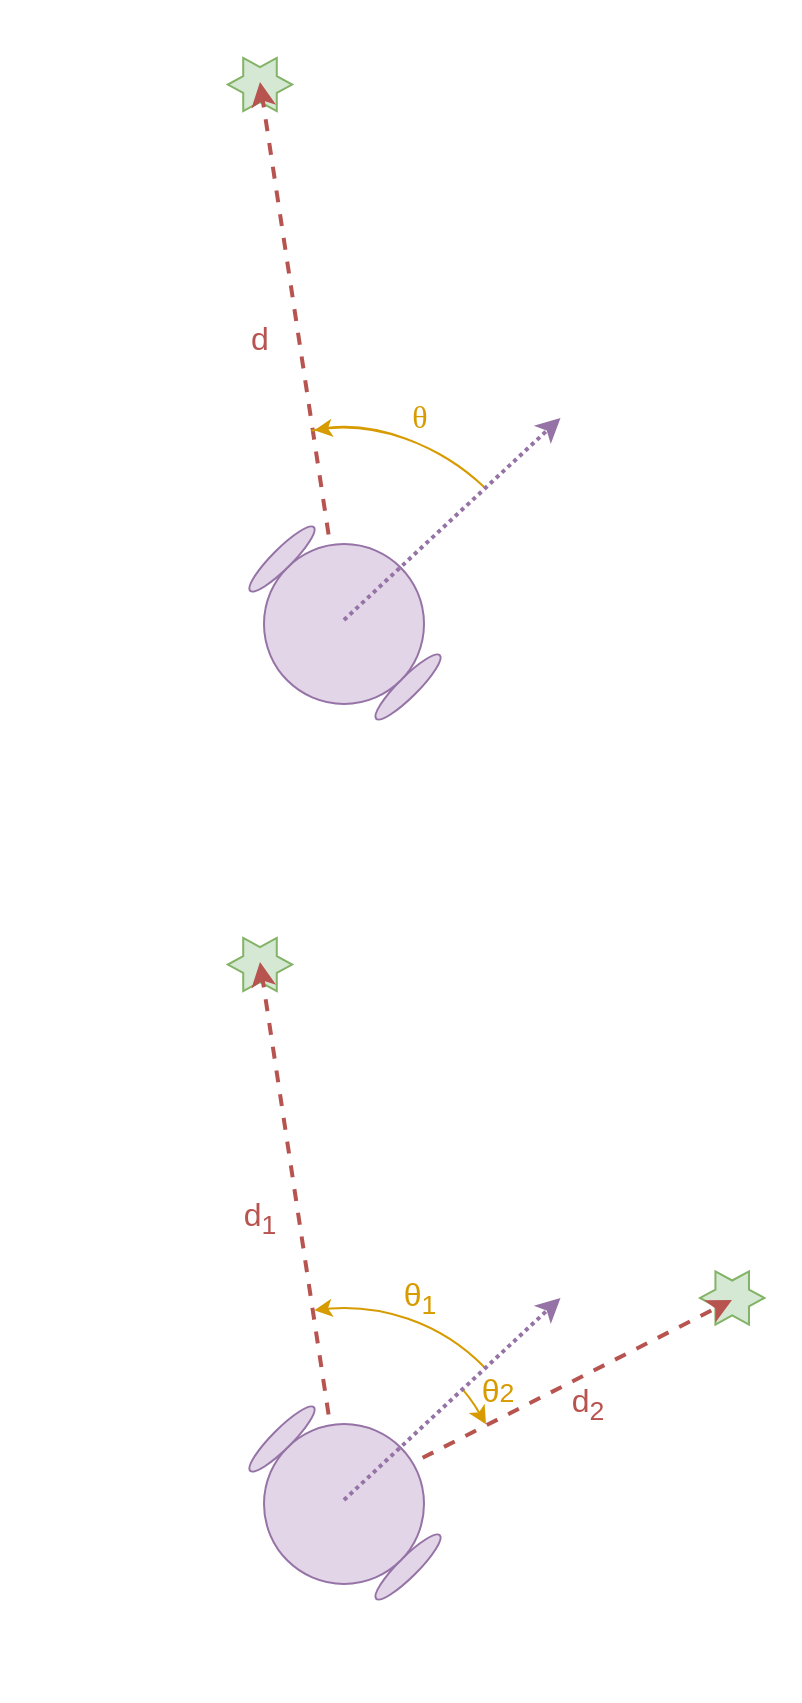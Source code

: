 <mxfile version="26.1.1">
  <diagram name="Page-1" id="iYsXMBY1wStBnRutnZC9">
    <mxGraphModel dx="1296" dy="755" grid="1" gridSize="10" guides="1" tooltips="1" connect="1" arrows="1" fold="1" page="1" pageScale="1" pageWidth="850" pageHeight="1100" math="0" shadow="0">
      <root>
        <mxCell id="0" />
        <mxCell id="1" parent="0" />
        <mxCell id="Ijn5KE8HHZ80fmaEsMWL-29" value="" style="rounded=0;whiteSpace=wrap;html=1;strokeColor=none;opacity=0;" vertex="1" parent="1">
          <mxGeometry x="120" y="639.72" width="400" height="399.72" as="geometry" />
        </mxCell>
        <mxCell id="Ijn5KE8HHZ80fmaEsMWL-25" value="" style="verticalLabelPosition=bottom;verticalAlign=top;html=1;shape=mxgraph.basic.arc;startAngle=0.133;endAngle=0.171;hachureGap=4;fontFamily=Architects Daughter;fontSource=https%3A%2F%2Ffonts.googleapis.com%2Fcss%3Ffamily%3DArchitects%2BDaughter;fillColor=#ffe6cc;strokeColor=#d79b00;" vertex="1" parent="1">
          <mxGeometry x="212" y="866.5" width="160" height="171" as="geometry" />
        </mxCell>
        <mxCell id="Ijn5KE8HHZ80fmaEsMWL-8" value="" style="verticalLabelPosition=bottom;verticalAlign=top;html=1;shape=mxgraph.basic.6_point_star;hachureGap=4;fontFamily=Architects Daughter;fontSource=https%3A%2F%2Ffonts.googleapis.com%2Fcss%3Ffamily%3DArchitects%2BDaughter;fillColor=#d5e8d4;strokeColor=#82b366;" vertex="1" parent="1">
          <mxGeometry x="470" y="835.716" width="32.2" height="26.562" as="geometry" />
        </mxCell>
        <mxCell id="Ijn5KE8HHZ80fmaEsMWL-16" value="" style="endArrow=classic;dashed=1;html=1;strokeWidth=2;rounded=0;hachureGap=4;fontFamily=Architects Daughter;fontSource=https%3A%2F%2Ffonts.googleapis.com%2Fcss%3Ffamily%3DArchitects%2BDaughter;fillColor=#f8cecc;strokeColor=#b85450;endFill=1;startArrow=classic;startFill=1;" edge="1" parent="1">
          <mxGeometry width="50" height="50" relative="1" as="geometry">
            <mxPoint x="291.91" y="949" as="sourcePoint" />
            <mxPoint x="486" y="850" as="targetPoint" />
          </mxGeometry>
        </mxCell>
        <mxCell id="Ijn5KE8HHZ80fmaEsMWL-2" value="" style="verticalLabelPosition=bottom;verticalAlign=top;html=1;shape=mxgraph.basic.6_point_star;hachureGap=4;fontFamily=Architects Daughter;fontSource=https%3A%2F%2Ffonts.googleapis.com%2Fcss%3Ffamily%3DArchitects%2BDaughter;fillColor=#d5e8d4;strokeColor=#82b366;" vertex="1" parent="1">
          <mxGeometry x="233.9" y="228.996" width="32.2" height="26.562" as="geometry" />
        </mxCell>
        <mxCell id="onmkA3iy_ubHsqIBHsDl-18" value="d" style="text;html=1;align=center;verticalAlign=middle;whiteSpace=wrap;rounded=0;fontFamily=Helvetica;fontColor=#B85450;fontSize=16;" parent="1" vertex="1">
          <mxGeometry x="240" y="359" width="20" height="20" as="geometry" />
        </mxCell>
        <mxCell id="onmkA3iy_ubHsqIBHsDl-19" value="θ" style="text;html=1;align=center;verticalAlign=middle;whiteSpace=wrap;rounded=0;fontFamily=Architects Daughter;fontSource=https%3A%2F%2Ffonts.googleapis.com%2Fcss%3Ffamily%3DArchitects%2BDaughter;fontColor=#D79B00;fontSize=16;" parent="1" vertex="1">
          <mxGeometry x="320" y="399" width="20" height="20" as="geometry" />
        </mxCell>
        <mxCell id="onmkA3iy_ubHsqIBHsDl-9" value="" style="endArrow=classic;dashed=1;html=1;strokeWidth=2;rounded=0;hachureGap=4;fontFamily=Architects Daughter;fontSource=https%3A%2F%2Ffonts.googleapis.com%2Fcss%3Ffamily%3DArchitects%2BDaughter;fillColor=#f8cecc;strokeColor=#b85450;endFill=1;startArrow=classic;startFill=1;" parent="1" edge="1">
          <mxGeometry width="50" height="50" relative="1" as="geometry">
            <mxPoint x="290.91" y="511" as="sourcePoint" />
            <mxPoint x="250.001" y="241.0" as="targetPoint" />
          </mxGeometry>
        </mxCell>
        <mxCell id="Ijn5KE8HHZ80fmaEsMWL-3" value="" style="group" vertex="1" connectable="0" parent="1">
          <mxGeometry x="194.001" y="408.94" width="206.249" height="201.06" as="geometry" />
        </mxCell>
        <mxCell id="onmkA3iy_ubHsqIBHsDl-16" value="" style="verticalLabelPosition=bottom;verticalAlign=top;html=1;shape=mxgraph.basic.arc;startAngle=0.974;endAngle=0.128;sketch=1;hachureGap=4;jiggle=2;curveFitting=1;fontFamily=Architects Daughter;fontSource=https%3A%2F%2Ffonts.googleapis.com%2Fcss%3Ffamily%3DArchitects%2BDaughter;fillColor=#ffe6cc;strokeColor=#d79b00;" parent="Ijn5KE8HHZ80fmaEsMWL-3" vertex="1">
          <mxGeometry y="5.06" width="196" height="196" as="geometry" />
        </mxCell>
        <mxCell id="onmkA3iy_ubHsqIBHsDl-2" value="" style="ellipse;whiteSpace=wrap;html=1;hachureGap=4;fontFamily=Architects Daughter;fontSource=https%3A%2F%2Ffonts.googleapis.com%2Fcss%3Ffamily%3DArchitects%2BDaughter;fillColor=#e1d5e7;strokeColor=#9673a6;rotation=45;" parent="Ijn5KE8HHZ80fmaEsMWL-3" vertex="1">
          <mxGeometry x="124.999" y="112.06" width="10" height="45" as="geometry" />
        </mxCell>
        <mxCell id="onmkA3iy_ubHsqIBHsDl-1" value="" style="ellipse;whiteSpace=wrap;html=1;aspect=fixed;hachureGap=4;fontFamily=Architects Daughter;fontSource=https%3A%2F%2Ffonts.googleapis.com%2Fcss%3Ffamily%3DArchitects%2BDaughter;fillColor=#e1d5e7;strokeColor=#9673a6;rotation=45;gradientColor=none;" parent="Ijn5KE8HHZ80fmaEsMWL-3" vertex="1">
          <mxGeometry x="57.999" y="63.06" width="80" height="80" as="geometry" />
        </mxCell>
        <mxCell id="onmkA3iy_ubHsqIBHsDl-3" value="" style="ellipse;whiteSpace=wrap;html=1;hachureGap=4;fontFamily=Architects Daughter;fontSource=https%3A%2F%2Ffonts.googleapis.com%2Fcss%3Ffamily%3DArchitects%2BDaughter;fillColor=#e1d5e7;strokeColor=#9673a6;rotation=45;" parent="Ijn5KE8HHZ80fmaEsMWL-3" vertex="1">
          <mxGeometry x="61.999" y="48.06" width="10" height="45" as="geometry" />
        </mxCell>
        <mxCell id="onmkA3iy_ubHsqIBHsDl-4" value="" style="endArrow=classic;html=1;rounded=0;hachureGap=4;fontFamily=Architects Daughter;fontSource=https%3A%2F%2Ffonts.googleapis.com%2Fcss%3Ffamily%3DArchitects%2BDaughter;dashed=1;fillColor=#e1d5e7;strokeColor=#9673a6;dashPattern=1 1;entryX=0.495;entryY=0.582;entryDx=0;entryDy=0;entryPerimeter=0;strokeWidth=2;" parent="Ijn5KE8HHZ80fmaEsMWL-3" edge="1">
          <mxGeometry width="50" height="50" relative="1" as="geometry">
            <mxPoint x="97.999" y="101.06" as="sourcePoint" />
            <mxPoint x="206.249" as="targetPoint" />
          </mxGeometry>
        </mxCell>
        <mxCell id="onmkA3iy_ubHsqIBHsDl-17" value="" style="endArrow=classic;html=1;rounded=0;hachureGap=4;fontFamily=Architects Daughter;fontSource=https%3A%2F%2Ffonts.googleapis.com%2Fcss%3Ffamily%3DArchitects%2BDaughter;entryX=0.424;entryY=0.006;entryDx=0;entryDy=0;entryPerimeter=0;exitX=0.46;exitY=0.001;exitDx=0;exitDy=0;exitPerimeter=0;fillColor=#ffe6cc;strokeColor=#d79b00;" parent="Ijn5KE8HHZ80fmaEsMWL-3" source="onmkA3iy_ubHsqIBHsDl-16" target="onmkA3iy_ubHsqIBHsDl-16" edge="1">
          <mxGeometry width="50" height="50" relative="1" as="geometry">
            <mxPoint x="95.452" y="3.058" as="sourcePoint" />
            <mxPoint x="80.556" y="6.39" as="targetPoint" />
          </mxGeometry>
        </mxCell>
        <mxCell id="Ijn5KE8HHZ80fmaEsMWL-4" value="" style="verticalLabelPosition=bottom;verticalAlign=top;html=1;shape=mxgraph.basic.6_point_star;hachureGap=4;fontFamily=Architects Daughter;fontSource=https%3A%2F%2Ffonts.googleapis.com%2Fcss%3Ffamily%3DArchitects%2BDaughter;fillColor=#d5e8d4;strokeColor=#82b366;" vertex="1" parent="1">
          <mxGeometry x="233.9" y="668.996" width="32.2" height="26.562" as="geometry" />
        </mxCell>
        <mxCell id="Ijn5KE8HHZ80fmaEsMWL-5" value="d&lt;sub&gt;1&lt;/sub&gt;" style="text;html=1;align=center;verticalAlign=middle;whiteSpace=wrap;rounded=0;fontFamily=Helvetica;fontColor=#B85450;fontSize=16;" vertex="1" parent="1">
          <mxGeometry x="240" y="799" width="20" height="20" as="geometry" />
        </mxCell>
        <mxCell id="Ijn5KE8HHZ80fmaEsMWL-6" value="θ&lt;sub&gt;1&lt;/sub&gt;" style="text;html=1;align=center;verticalAlign=middle;whiteSpace=wrap;rounded=0;fontFamily=Helvetica;fontColor=#D79B00;fontSize=16;" vertex="1" parent="1">
          <mxGeometry x="320" y="839" width="20" height="20" as="geometry" />
        </mxCell>
        <mxCell id="Ijn5KE8HHZ80fmaEsMWL-7" value="" style="endArrow=classic;dashed=1;html=1;strokeWidth=2;rounded=0;hachureGap=4;fontFamily=Architects Daughter;fontSource=https%3A%2F%2Ffonts.googleapis.com%2Fcss%3Ffamily%3DArchitects%2BDaughter;fillColor=#f8cecc;strokeColor=#b85450;endFill=1;startArrow=classic;startFill=1;" edge="1" parent="1">
          <mxGeometry width="50" height="50" relative="1" as="geometry">
            <mxPoint x="290.91" y="951" as="sourcePoint" />
            <mxPoint x="250.001" y="681.0" as="targetPoint" />
          </mxGeometry>
        </mxCell>
        <mxCell id="Ijn5KE8HHZ80fmaEsMWL-17" value="d&lt;sub&gt;2&lt;/sub&gt;" style="text;html=1;align=center;verticalAlign=middle;whiteSpace=wrap;rounded=0;fontFamily=Helvetica;fontColor=#B85450;fontSize=16;" vertex="1" parent="1">
          <mxGeometry x="404" y="892" width="20" height="20" as="geometry" />
        </mxCell>
        <mxCell id="Ijn5KE8HHZ80fmaEsMWL-10" value="" style="verticalLabelPosition=bottom;verticalAlign=top;html=1;shape=mxgraph.basic.arc;startAngle=0.978;endAngle=0.128;hachureGap=4;fontFamily=Architects Daughter;fontSource=https%3A%2F%2Ffonts.googleapis.com%2Fcss%3Ffamily%3DArchitects%2BDaughter;fillColor=#ffe6cc;strokeColor=#d79b00;" vertex="1" parent="1">
          <mxGeometry x="194.001" y="854" width="196" height="196" as="geometry" />
        </mxCell>
        <mxCell id="Ijn5KE8HHZ80fmaEsMWL-11" value="" style="ellipse;whiteSpace=wrap;html=1;hachureGap=4;fontFamily=Architects Daughter;fontSource=https%3A%2F%2Ffonts.googleapis.com%2Fcss%3Ffamily%3DArchitects%2BDaughter;fillColor=#e1d5e7;strokeColor=#9673a6;rotation=45;" vertex="1" parent="1">
          <mxGeometry x="319" y="961" width="10" height="45" as="geometry" />
        </mxCell>
        <mxCell id="Ijn5KE8HHZ80fmaEsMWL-12" value="" style="ellipse;whiteSpace=wrap;html=1;aspect=fixed;hachureGap=4;fontFamily=Architects Daughter;fontSource=https%3A%2F%2Ffonts.googleapis.com%2Fcss%3Ffamily%3DArchitects%2BDaughter;fillColor=#e1d5e7;strokeColor=#9673a6;rotation=45;gradientColor=none;" vertex="1" parent="1">
          <mxGeometry x="252" y="912" width="80" height="80" as="geometry" />
        </mxCell>
        <mxCell id="Ijn5KE8HHZ80fmaEsMWL-13" value="" style="ellipse;whiteSpace=wrap;html=1;hachureGap=4;fontFamily=Architects Daughter;fontSource=https%3A%2F%2Ffonts.googleapis.com%2Fcss%3Ffamily%3DArchitects%2BDaughter;fillColor=#e1d5e7;strokeColor=#9673a6;rotation=45;" vertex="1" parent="1">
          <mxGeometry x="256" y="897" width="10" height="45" as="geometry" />
        </mxCell>
        <mxCell id="Ijn5KE8HHZ80fmaEsMWL-14" value="" style="endArrow=classic;html=1;rounded=0;hachureGap=4;fontFamily=Architects Daughter;fontSource=https%3A%2F%2Ffonts.googleapis.com%2Fcss%3Ffamily%3DArchitects%2BDaughter;dashed=1;fillColor=#e1d5e7;strokeColor=#9673a6;dashPattern=1 1;entryX=0.495;entryY=0.582;entryDx=0;entryDy=0;entryPerimeter=0;strokeWidth=2;" edge="1" parent="1">
          <mxGeometry width="50" height="50" relative="1" as="geometry">
            <mxPoint x="292" y="950" as="sourcePoint" />
            <mxPoint x="400.25" y="848.94" as="targetPoint" />
          </mxGeometry>
        </mxCell>
        <mxCell id="Ijn5KE8HHZ80fmaEsMWL-15" value="" style="endArrow=classic;html=1;rounded=0;hachureGap=4;fontFamily=Architects Daughter;fontSource=https%3A%2F%2Ffonts.googleapis.com%2Fcss%3Ffamily%3DArchitects%2BDaughter;entryX=0.424;entryY=0.006;entryDx=0;entryDy=0;entryPerimeter=0;exitX=0.46;exitY=0.001;exitDx=0;exitDy=0;exitPerimeter=0;fillColor=#ffe6cc;strokeColor=#d79b00;" edge="1" parent="1" source="Ijn5KE8HHZ80fmaEsMWL-10" target="Ijn5KE8HHZ80fmaEsMWL-10">
          <mxGeometry width="50" height="50" relative="1" as="geometry">
            <mxPoint x="289.453" y="851.998" as="sourcePoint" />
            <mxPoint x="274.557" y="855.33" as="targetPoint" />
          </mxGeometry>
        </mxCell>
        <mxCell id="Ijn5KE8HHZ80fmaEsMWL-24" value="θ&lt;span style=&quot;font-size: 13.333px;&quot;&gt;2&lt;/span&gt;" style="text;html=1;align=center;verticalAlign=middle;whiteSpace=wrap;rounded=0;fontFamily=Helvetica;fontColor=#D79B00;fontSize=16;" vertex="1" parent="1">
          <mxGeometry x="359" y="885" width="20" height="20" as="geometry" />
        </mxCell>
        <mxCell id="Ijn5KE8HHZ80fmaEsMWL-27" value="" style="endArrow=classic;html=1;rounded=0;hachureGap=4;fontFamily=Architects Daughter;fontSource=https%3A%2F%2Ffonts.googleapis.com%2Fcss%3Ffamily%3DArchitects%2BDaughter;exitX=0.925;exitY=0.242;exitDx=0;exitDy=0;exitPerimeter=0;fillColor=#ffe6cc;strokeColor=#d79b00;" edge="1" parent="1">
          <mxGeometry width="50" height="50" relative="1" as="geometry">
            <mxPoint x="360" y="907.002" as="sourcePoint" />
            <mxPoint x="363" y="912.12" as="targetPoint" />
          </mxGeometry>
        </mxCell>
        <mxCell id="Ijn5KE8HHZ80fmaEsMWL-28" value="" style="rounded=0;whiteSpace=wrap;html=1;strokeColor=none;opacity=0;" vertex="1" parent="1">
          <mxGeometry x="120" y="200" width="400" height="399.72" as="geometry" />
        </mxCell>
      </root>
    </mxGraphModel>
  </diagram>
</mxfile>
